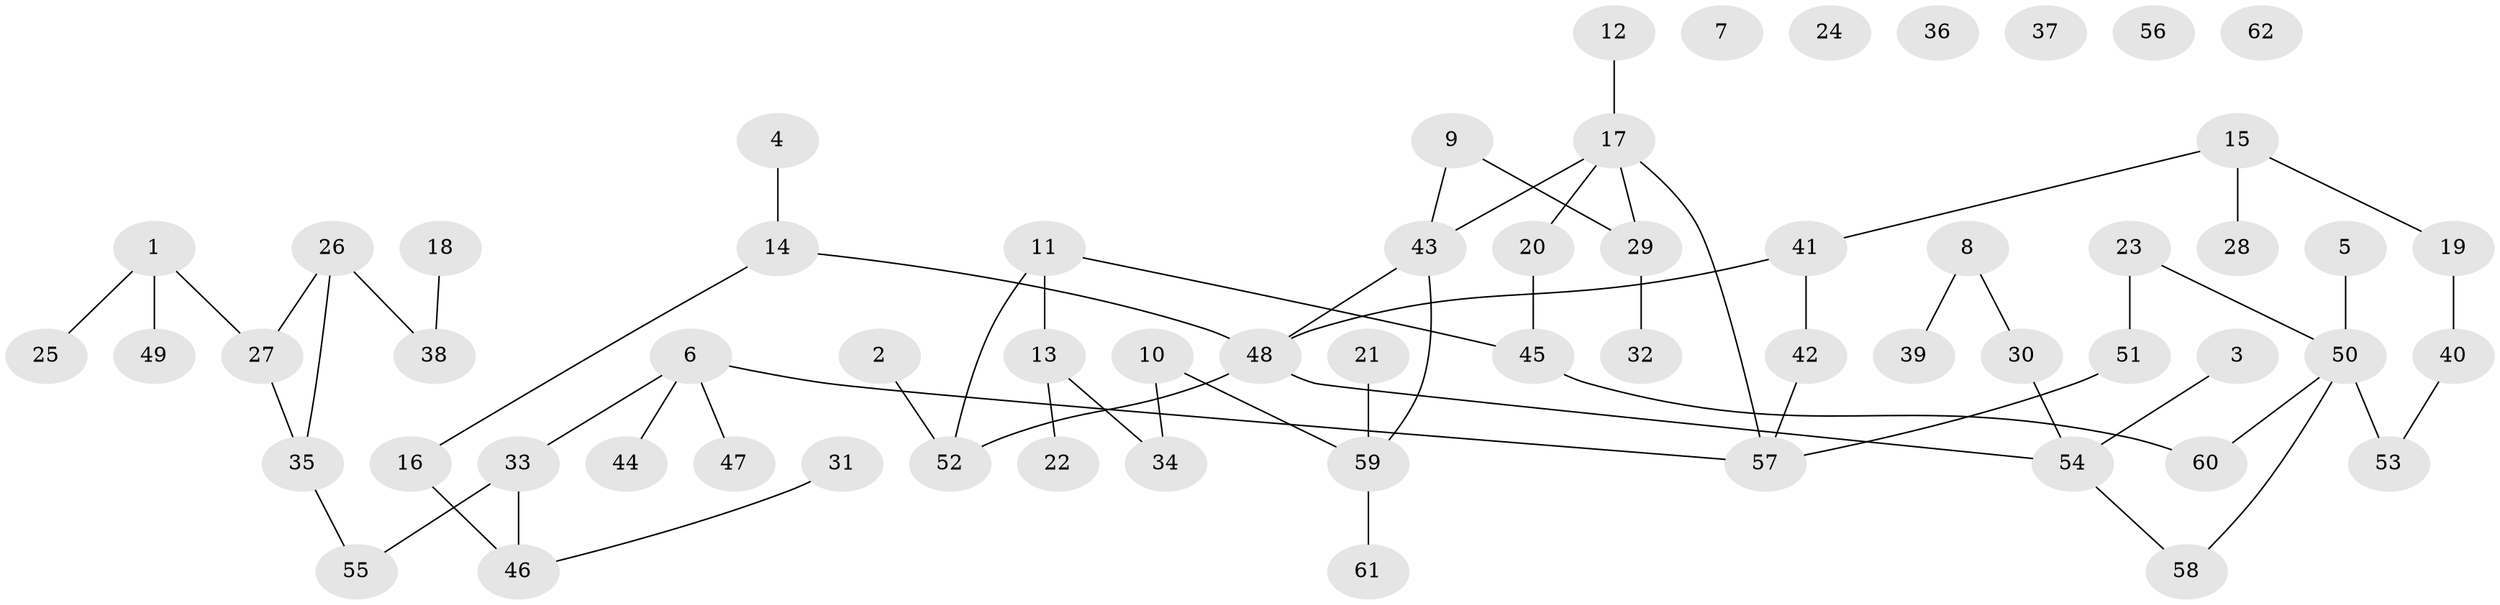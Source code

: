 // Generated by graph-tools (version 1.1) at 2025/33/03/09/25 02:33:58]
// undirected, 62 vertices, 64 edges
graph export_dot {
graph [start="1"]
  node [color=gray90,style=filled];
  1;
  2;
  3;
  4;
  5;
  6;
  7;
  8;
  9;
  10;
  11;
  12;
  13;
  14;
  15;
  16;
  17;
  18;
  19;
  20;
  21;
  22;
  23;
  24;
  25;
  26;
  27;
  28;
  29;
  30;
  31;
  32;
  33;
  34;
  35;
  36;
  37;
  38;
  39;
  40;
  41;
  42;
  43;
  44;
  45;
  46;
  47;
  48;
  49;
  50;
  51;
  52;
  53;
  54;
  55;
  56;
  57;
  58;
  59;
  60;
  61;
  62;
  1 -- 25;
  1 -- 27;
  1 -- 49;
  2 -- 52;
  3 -- 54;
  4 -- 14;
  5 -- 50;
  6 -- 33;
  6 -- 44;
  6 -- 47;
  6 -- 57;
  8 -- 30;
  8 -- 39;
  9 -- 29;
  9 -- 43;
  10 -- 34;
  10 -- 59;
  11 -- 13;
  11 -- 45;
  11 -- 52;
  12 -- 17;
  13 -- 22;
  13 -- 34;
  14 -- 16;
  14 -- 48;
  15 -- 19;
  15 -- 28;
  15 -- 41;
  16 -- 46;
  17 -- 20;
  17 -- 29;
  17 -- 43;
  17 -- 57;
  18 -- 38;
  19 -- 40;
  20 -- 45;
  21 -- 59;
  23 -- 50;
  23 -- 51;
  26 -- 27;
  26 -- 35;
  26 -- 38;
  27 -- 35;
  29 -- 32;
  30 -- 54;
  31 -- 46;
  33 -- 46;
  33 -- 55;
  35 -- 55;
  40 -- 53;
  41 -- 42;
  41 -- 48;
  42 -- 57;
  43 -- 48;
  43 -- 59;
  45 -- 60;
  48 -- 52;
  48 -- 54;
  50 -- 53;
  50 -- 58;
  50 -- 60;
  51 -- 57;
  54 -- 58;
  59 -- 61;
}
